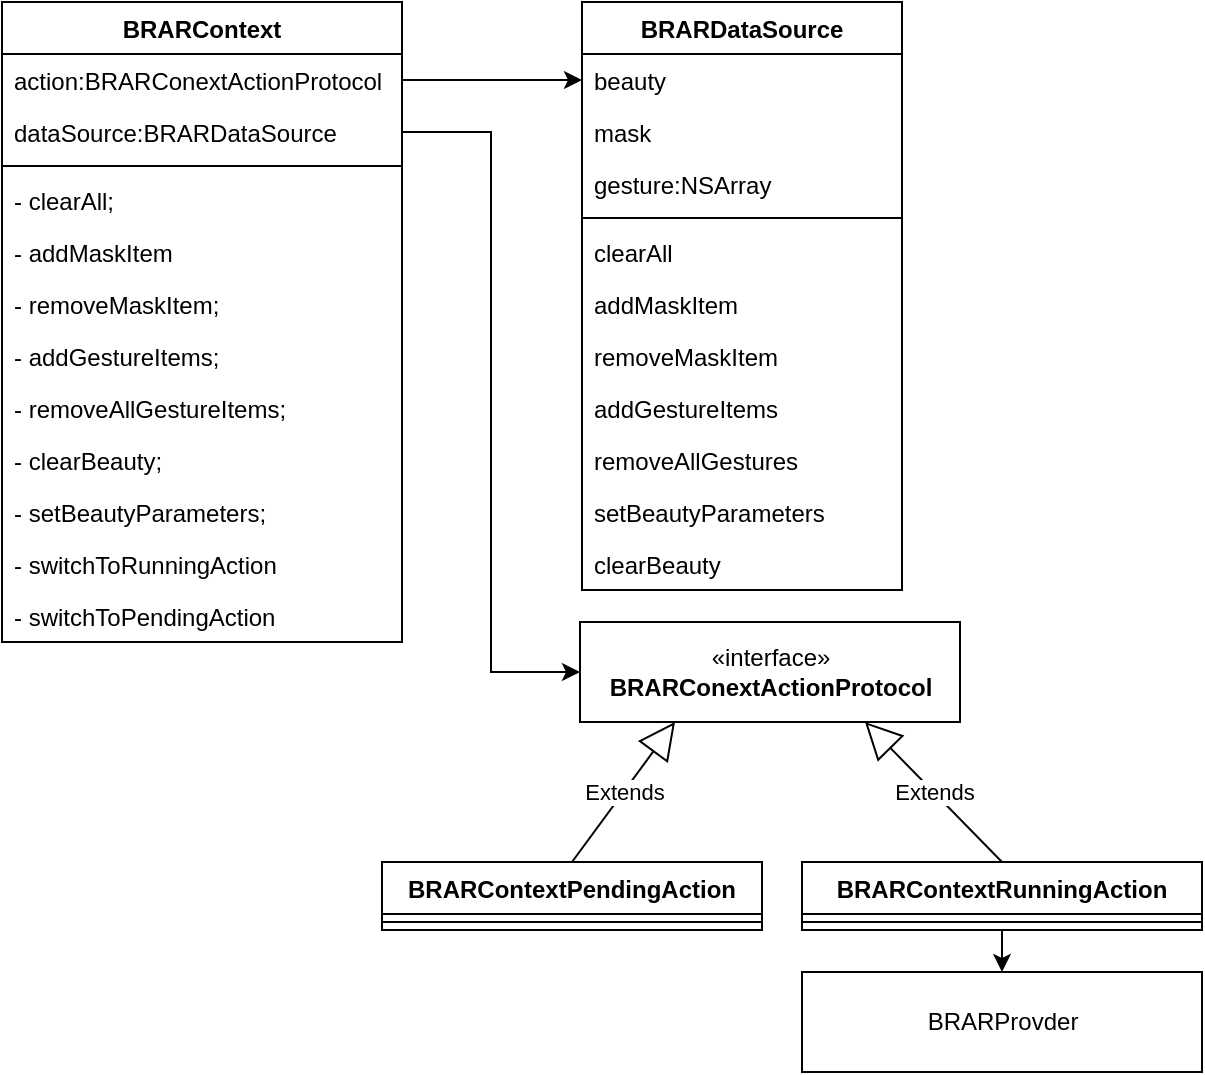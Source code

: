<mxfile version="20.0.1" type="github">
  <diagram id="C5RBs43oDa-KdzZeNtuy" name="Page-1">
    <mxGraphModel dx="1573" dy="824" grid="1" gridSize="10" guides="1" tooltips="1" connect="1" arrows="1" fold="1" page="1" pageScale="1" pageWidth="827" pageHeight="1169" math="0" shadow="0">
      <root>
        <mxCell id="WIyWlLk6GJQsqaUBKTNV-0" />
        <mxCell id="WIyWlLk6GJQsqaUBKTNV-1" parent="WIyWlLk6GJQsqaUBKTNV-0" />
        <mxCell id="knNCtviT_BFthdPeHecz-4" value="" style="edgeStyle=orthogonalEdgeStyle;rounded=0;orthogonalLoop=1;jettySize=auto;html=1;exitX=1;exitY=0.5;exitDx=0;exitDy=0;entryX=0;entryY=0.5;entryDx=0;entryDy=0;" edge="1" parent="WIyWlLk6GJQsqaUBKTNV-1" source="knNCtviT_BFthdPeHecz-53" target="knNCtviT_BFthdPeHecz-18">
          <mxGeometry relative="1" as="geometry">
            <mxPoint x="413.16" y="75.708" as="targetPoint" />
            <mxPoint x="240" y="169.0" as="sourcePoint" />
          </mxGeometry>
        </mxCell>
        <mxCell id="knNCtviT_BFthdPeHecz-11" value="BRARDataSource" style="swimlane;fontStyle=1;align=center;verticalAlign=top;childLayout=stackLayout;horizontal=1;startSize=26;horizontalStack=0;resizeParent=1;resizeParentMax=0;resizeLast=0;collapsible=1;marginBottom=0;" vertex="1" parent="WIyWlLk6GJQsqaUBKTNV-1">
          <mxGeometry x="320" width="160" height="294" as="geometry" />
        </mxCell>
        <mxCell id="knNCtviT_BFthdPeHecz-18" value="beauty" style="text;strokeColor=none;fillColor=none;align=left;verticalAlign=top;spacingLeft=4;spacingRight=4;overflow=hidden;rotatable=0;points=[[0,0.5],[1,0.5]];portConstraint=eastwest;" vertex="1" parent="knNCtviT_BFthdPeHecz-11">
          <mxGeometry y="26" width="160" height="26" as="geometry" />
        </mxCell>
        <mxCell id="knNCtviT_BFthdPeHecz-19" value="mask" style="text;strokeColor=none;fillColor=none;align=left;verticalAlign=top;spacingLeft=4;spacingRight=4;overflow=hidden;rotatable=0;points=[[0,0.5],[1,0.5]];portConstraint=eastwest;" vertex="1" parent="knNCtviT_BFthdPeHecz-11">
          <mxGeometry y="52" width="160" height="26" as="geometry" />
        </mxCell>
        <mxCell id="knNCtviT_BFthdPeHecz-20" value="gesture:NSArray" style="text;strokeColor=none;fillColor=none;align=left;verticalAlign=top;spacingLeft=4;spacingRight=4;overflow=hidden;rotatable=0;points=[[0,0.5],[1,0.5]];portConstraint=eastwest;" vertex="1" parent="knNCtviT_BFthdPeHecz-11">
          <mxGeometry y="78" width="160" height="26" as="geometry" />
        </mxCell>
        <mxCell id="knNCtviT_BFthdPeHecz-13" value="" style="line;strokeWidth=1;fillColor=none;align=left;verticalAlign=middle;spacingTop=-1;spacingLeft=3;spacingRight=3;rotatable=0;labelPosition=right;points=[];portConstraint=eastwest;" vertex="1" parent="knNCtviT_BFthdPeHecz-11">
          <mxGeometry y="104" width="160" height="8" as="geometry" />
        </mxCell>
        <mxCell id="knNCtviT_BFthdPeHecz-14" value="clearAll" style="text;strokeColor=none;fillColor=none;align=left;verticalAlign=top;spacingLeft=4;spacingRight=4;overflow=hidden;rotatable=0;points=[[0,0.5],[1,0.5]];portConstraint=eastwest;" vertex="1" parent="knNCtviT_BFthdPeHecz-11">
          <mxGeometry y="112" width="160" height="26" as="geometry" />
        </mxCell>
        <mxCell id="knNCtviT_BFthdPeHecz-21" value="addMaskItem" style="text;strokeColor=none;fillColor=none;align=left;verticalAlign=top;spacingLeft=4;spacingRight=4;overflow=hidden;rotatable=0;points=[[0,0.5],[1,0.5]];portConstraint=eastwest;" vertex="1" parent="knNCtviT_BFthdPeHecz-11">
          <mxGeometry y="138" width="160" height="26" as="geometry" />
        </mxCell>
        <mxCell id="knNCtviT_BFthdPeHecz-23" value="removeMaskItem" style="text;strokeColor=none;fillColor=none;align=left;verticalAlign=top;spacingLeft=4;spacingRight=4;overflow=hidden;rotatable=0;points=[[0,0.5],[1,0.5]];portConstraint=eastwest;" vertex="1" parent="knNCtviT_BFthdPeHecz-11">
          <mxGeometry y="164" width="160" height="26" as="geometry" />
        </mxCell>
        <mxCell id="knNCtviT_BFthdPeHecz-24" value="addGestureItems" style="text;strokeColor=none;fillColor=none;align=left;verticalAlign=top;spacingLeft=4;spacingRight=4;overflow=hidden;rotatable=0;points=[[0,0.5],[1,0.5]];portConstraint=eastwest;" vertex="1" parent="knNCtviT_BFthdPeHecz-11">
          <mxGeometry y="190" width="160" height="26" as="geometry" />
        </mxCell>
        <mxCell id="knNCtviT_BFthdPeHecz-25" value="removeAllGestures" style="text;strokeColor=none;fillColor=none;align=left;verticalAlign=top;spacingLeft=4;spacingRight=4;overflow=hidden;rotatable=0;points=[[0,0.5],[1,0.5]];portConstraint=eastwest;" vertex="1" parent="knNCtviT_BFthdPeHecz-11">
          <mxGeometry y="216" width="160" height="26" as="geometry" />
        </mxCell>
        <mxCell id="knNCtviT_BFthdPeHecz-26" value="setBeautyParameters" style="text;strokeColor=none;fillColor=none;align=left;verticalAlign=top;spacingLeft=4;spacingRight=4;overflow=hidden;rotatable=0;points=[[0,0.5],[1,0.5]];portConstraint=eastwest;" vertex="1" parent="knNCtviT_BFthdPeHecz-11">
          <mxGeometry y="242" width="160" height="26" as="geometry" />
        </mxCell>
        <mxCell id="knNCtviT_BFthdPeHecz-27" value="clearBeauty" style="text;strokeColor=none;fillColor=none;align=left;verticalAlign=top;spacingLeft=4;spacingRight=4;overflow=hidden;rotatable=0;points=[[0,0.5],[1,0.5]];portConstraint=eastwest;" vertex="1" parent="knNCtviT_BFthdPeHecz-11">
          <mxGeometry y="268" width="160" height="26" as="geometry" />
        </mxCell>
        <mxCell id="knNCtviT_BFthdPeHecz-34" value="«interface»&lt;br&gt;&lt;b&gt;BRARConextActionProtocol&lt;/b&gt;" style="html=1;" vertex="1" parent="WIyWlLk6GJQsqaUBKTNV-1">
          <mxGeometry x="319" y="310" width="190" height="50" as="geometry" />
        </mxCell>
        <mxCell id="knNCtviT_BFthdPeHecz-35" value="BRARContextPendingAction" style="swimlane;fontStyle=1;align=center;verticalAlign=top;childLayout=stackLayout;horizontal=1;startSize=26;horizontalStack=0;resizeParent=1;resizeParentMax=0;resizeLast=0;collapsible=1;marginBottom=0;" vertex="1" parent="WIyWlLk6GJQsqaUBKTNV-1">
          <mxGeometry x="220" y="430" width="190" height="34" as="geometry" />
        </mxCell>
        <mxCell id="knNCtviT_BFthdPeHecz-37" value="" style="line;strokeWidth=1;fillColor=none;align=left;verticalAlign=middle;spacingTop=-1;spacingLeft=3;spacingRight=3;rotatable=0;labelPosition=right;points=[];portConstraint=eastwest;" vertex="1" parent="knNCtviT_BFthdPeHecz-35">
          <mxGeometry y="26" width="190" height="8" as="geometry" />
        </mxCell>
        <mxCell id="knNCtviT_BFthdPeHecz-63" style="edgeStyle=orthogonalEdgeStyle;rounded=0;orthogonalLoop=1;jettySize=auto;html=1;exitX=0.5;exitY=1;exitDx=0;exitDy=0;entryX=0.5;entryY=0;entryDx=0;entryDy=0;" edge="1" parent="WIyWlLk6GJQsqaUBKTNV-1" source="knNCtviT_BFthdPeHecz-41" target="knNCtviT_BFthdPeHecz-62">
          <mxGeometry relative="1" as="geometry" />
        </mxCell>
        <mxCell id="knNCtviT_BFthdPeHecz-41" value="BRARContextRunningAction" style="swimlane;fontStyle=1;align=center;verticalAlign=top;childLayout=stackLayout;horizontal=1;startSize=26;horizontalStack=0;resizeParent=1;resizeParentMax=0;resizeLast=0;collapsible=1;marginBottom=0;" vertex="1" parent="WIyWlLk6GJQsqaUBKTNV-1">
          <mxGeometry x="430" y="430" width="200" height="34" as="geometry" />
        </mxCell>
        <mxCell id="knNCtviT_BFthdPeHecz-43" value="" style="line;strokeWidth=1;fillColor=none;align=left;verticalAlign=middle;spacingTop=-1;spacingLeft=3;spacingRight=3;rotatable=0;labelPosition=right;points=[];portConstraint=eastwest;" vertex="1" parent="knNCtviT_BFthdPeHecz-41">
          <mxGeometry y="26" width="200" height="8" as="geometry" />
        </mxCell>
        <mxCell id="knNCtviT_BFthdPeHecz-47" value="Extends" style="endArrow=block;endSize=16;endFill=0;html=1;rounded=0;entryX=0.25;entryY=1;entryDx=0;entryDy=0;exitX=0.5;exitY=0;exitDx=0;exitDy=0;" edge="1" parent="WIyWlLk6GJQsqaUBKTNV-1" source="knNCtviT_BFthdPeHecz-35" target="knNCtviT_BFthdPeHecz-34">
          <mxGeometry width="160" relative="1" as="geometry">
            <mxPoint x="354" y="448.75" as="sourcePoint" />
            <mxPoint x="514" y="448.75" as="targetPoint" />
          </mxGeometry>
        </mxCell>
        <mxCell id="knNCtviT_BFthdPeHecz-48" value="Extends" style="endArrow=block;endSize=16;endFill=0;html=1;rounded=0;entryX=0.75;entryY=1;entryDx=0;entryDy=0;exitX=0.5;exitY=0;exitDx=0;exitDy=0;" edge="1" parent="WIyWlLk6GJQsqaUBKTNV-1" source="knNCtviT_BFthdPeHecz-41" target="knNCtviT_BFthdPeHecz-34">
          <mxGeometry width="160" relative="1" as="geometry">
            <mxPoint x="364" y="458.75" as="sourcePoint" />
            <mxPoint x="468.85" y="381" as="targetPoint" />
          </mxGeometry>
        </mxCell>
        <mxCell id="knNCtviT_BFthdPeHecz-49" value="BRARContext" style="swimlane;fontStyle=1;align=center;verticalAlign=top;childLayout=stackLayout;horizontal=1;startSize=26;horizontalStack=0;resizeParent=1;resizeParentMax=0;resizeLast=0;collapsible=1;marginBottom=0;" vertex="1" parent="WIyWlLk6GJQsqaUBKTNV-1">
          <mxGeometry x="30" width="200" height="320" as="geometry" />
        </mxCell>
        <mxCell id="knNCtviT_BFthdPeHecz-53" value="action:BRARConextActionProtocol" style="text;strokeColor=none;fillColor=none;align=left;verticalAlign=top;spacingLeft=4;spacingRight=4;overflow=hidden;rotatable=0;points=[[0,0.5],[1,0.5]];portConstraint=eastwest;" vertex="1" parent="knNCtviT_BFthdPeHecz-49">
          <mxGeometry y="26" width="200" height="26" as="geometry" />
        </mxCell>
        <mxCell id="knNCtviT_BFthdPeHecz-50" value="dataSource:BRARDataSource" style="text;strokeColor=none;fillColor=none;align=left;verticalAlign=top;spacingLeft=4;spacingRight=4;overflow=hidden;rotatable=0;points=[[0,0.5],[1,0.5]];portConstraint=eastwest;" vertex="1" parent="knNCtviT_BFthdPeHecz-49">
          <mxGeometry y="52" width="200" height="26" as="geometry" />
        </mxCell>
        <mxCell id="knNCtviT_BFthdPeHecz-51" value="" style="line;strokeWidth=1;fillColor=none;align=left;verticalAlign=middle;spacingTop=-1;spacingLeft=3;spacingRight=3;rotatable=0;labelPosition=right;points=[];portConstraint=eastwest;" vertex="1" parent="knNCtviT_BFthdPeHecz-49">
          <mxGeometry y="78" width="200" height="8" as="geometry" />
        </mxCell>
        <mxCell id="knNCtviT_BFthdPeHecz-52" value="- clearAll;" style="text;strokeColor=none;fillColor=none;align=left;verticalAlign=top;spacingLeft=4;spacingRight=4;overflow=hidden;rotatable=0;points=[[0,0.5],[1,0.5]];portConstraint=eastwest;" vertex="1" parent="knNCtviT_BFthdPeHecz-49">
          <mxGeometry y="86" width="200" height="26" as="geometry" />
        </mxCell>
        <mxCell id="knNCtviT_BFthdPeHecz-54" value="- addMaskItem" style="text;strokeColor=none;fillColor=none;align=left;verticalAlign=top;spacingLeft=4;spacingRight=4;overflow=hidden;rotatable=0;points=[[0,0.5],[1,0.5]];portConstraint=eastwest;" vertex="1" parent="knNCtviT_BFthdPeHecz-49">
          <mxGeometry y="112" width="200" height="26" as="geometry" />
        </mxCell>
        <mxCell id="knNCtviT_BFthdPeHecz-55" value="- removeMaskItem;" style="text;strokeColor=none;fillColor=none;align=left;verticalAlign=top;spacingLeft=4;spacingRight=4;overflow=hidden;rotatable=0;points=[[0,0.5],[1,0.5]];portConstraint=eastwest;" vertex="1" parent="knNCtviT_BFthdPeHecz-49">
          <mxGeometry y="138" width="200" height="26" as="geometry" />
        </mxCell>
        <mxCell id="knNCtviT_BFthdPeHecz-56" value="- addGestureItems;" style="text;strokeColor=none;fillColor=none;align=left;verticalAlign=top;spacingLeft=4;spacingRight=4;overflow=hidden;rotatable=0;points=[[0,0.5],[1,0.5]];portConstraint=eastwest;" vertex="1" parent="knNCtviT_BFthdPeHecz-49">
          <mxGeometry y="164" width="200" height="26" as="geometry" />
        </mxCell>
        <mxCell id="knNCtviT_BFthdPeHecz-57" value="- removeAllGestureItems;" style="text;strokeColor=none;fillColor=none;align=left;verticalAlign=top;spacingLeft=4;spacingRight=4;overflow=hidden;rotatable=0;points=[[0,0.5],[1,0.5]];portConstraint=eastwest;" vertex="1" parent="knNCtviT_BFthdPeHecz-49">
          <mxGeometry y="190" width="200" height="26" as="geometry" />
        </mxCell>
        <mxCell id="knNCtviT_BFthdPeHecz-58" value="- clearBeauty;" style="text;strokeColor=none;fillColor=none;align=left;verticalAlign=top;spacingLeft=4;spacingRight=4;overflow=hidden;rotatable=0;points=[[0,0.5],[1,0.5]];portConstraint=eastwest;" vertex="1" parent="knNCtviT_BFthdPeHecz-49">
          <mxGeometry y="216" width="200" height="26" as="geometry" />
        </mxCell>
        <mxCell id="knNCtviT_BFthdPeHecz-59" value="- setBeautyParameters;" style="text;strokeColor=none;fillColor=none;align=left;verticalAlign=top;spacingLeft=4;spacingRight=4;overflow=hidden;rotatable=0;points=[[0,0.5],[1,0.5]];portConstraint=eastwest;" vertex="1" parent="knNCtviT_BFthdPeHecz-49">
          <mxGeometry y="242" width="200" height="26" as="geometry" />
        </mxCell>
        <mxCell id="knNCtviT_BFthdPeHecz-60" value="- switchToRunningAction" style="text;strokeColor=none;fillColor=none;align=left;verticalAlign=top;spacingLeft=4;spacingRight=4;overflow=hidden;rotatable=0;points=[[0,0.5],[1,0.5]];portConstraint=eastwest;" vertex="1" parent="knNCtviT_BFthdPeHecz-49">
          <mxGeometry y="268" width="200" height="26" as="geometry" />
        </mxCell>
        <mxCell id="knNCtviT_BFthdPeHecz-61" value="- switchToPendingAction" style="text;strokeColor=none;fillColor=none;align=left;verticalAlign=top;spacingLeft=4;spacingRight=4;overflow=hidden;rotatable=0;points=[[0,0.5],[1,0.5]];portConstraint=eastwest;" vertex="1" parent="knNCtviT_BFthdPeHecz-49">
          <mxGeometry y="294" width="200" height="26" as="geometry" />
        </mxCell>
        <mxCell id="knNCtviT_BFthdPeHecz-62" value="BRARProvder" style="html=1;" vertex="1" parent="WIyWlLk6GJQsqaUBKTNV-1">
          <mxGeometry x="430" y="485" width="200" height="50" as="geometry" />
        </mxCell>
        <mxCell id="knNCtviT_BFthdPeHecz-64" style="edgeStyle=orthogonalEdgeStyle;rounded=0;orthogonalLoop=1;jettySize=auto;html=1;exitX=1;exitY=0.5;exitDx=0;exitDy=0;entryX=0;entryY=0.5;entryDx=0;entryDy=0;" edge="1" parent="WIyWlLk6GJQsqaUBKTNV-1" source="knNCtviT_BFthdPeHecz-50" target="knNCtviT_BFthdPeHecz-34">
          <mxGeometry relative="1" as="geometry" />
        </mxCell>
      </root>
    </mxGraphModel>
  </diagram>
</mxfile>
